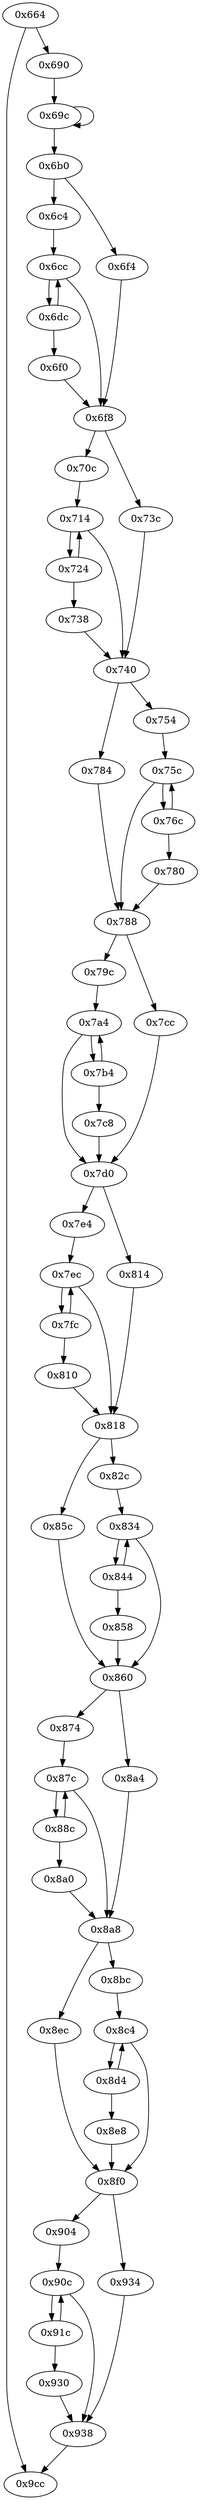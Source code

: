 digraph "" {
	"0x788"	 [opcode="[u'str', u'ldr', u'ldr', u'cmp', u'b']"];
	"0x79c"	 [opcode="[u'add', u'mov']"];
	"0x788" -> "0x79c";
	"0x7cc"	 [opcode="[u'add']"];
	"0x788" -> "0x7cc";
	"0x87c"	 [opcode="[u'sub', u'cmp', u'str', u'b']"];
	"0x88c"	 [opcode="[u'ldr', u'sub', u'mov', u'cmp', u'b']"];
	"0x87c" -> "0x88c";
	"0x8a8"	 [opcode="[u'str', u'ldr', u'ldr', u'cmp', u'b']"];
	"0x87c" -> "0x8a8";
	"0x9cc"	 [opcode="[u'ldr', u'ldr', u'ldr', u'ldr', u'sub', u'sub', u'pop']"];
	"0x7fc"	 [opcode="[u'ldr', u'sub', u'mov', u'cmp', u'b']"];
	"0x810"	 [opcode="[u'b']"];
	"0x7fc" -> "0x810";
	"0x7ec"	 [opcode="[u'sub', u'cmp', u'str', u'b']"];
	"0x7fc" -> "0x7ec";
	"0x8ec"	 [opcode="[u'add']"];
	"0x8f0"	 [opcode="[u'str', u'ldr', u'ldr', u'cmp', u'b']"];
	"0x8ec" -> "0x8f0";
	"0x780"	 [opcode="[u'b']"];
	"0x780" -> "0x788";
	"0x860"	 [opcode="[u'str', u'ldr', u'ldr', u'cmp', u'b']"];
	"0x874"	 [opcode="[u'add', u'mov']"];
	"0x860" -> "0x874";
	"0x8a4"	 [opcode="[u'add']"];
	"0x860" -> "0x8a4";
	"0x6dc"	 [opcode="[u'ldr', u'sub', u'mov', u'cmp', u'b']"];
	"0x6f0"	 [opcode="[u'b']"];
	"0x6dc" -> "0x6f0";
	"0x6cc"	 [opcode="[u'sub', u'cmp', u'str', u'b']"];
	"0x6dc" -> "0x6cc";
	"0x784"	 [opcode="[u'add']"];
	"0x784" -> "0x788";
	"0x6b0"	 [opcode="[u'ldr', u'ldr', u'add', u'cmp', u'b']"];
	"0x6c4"	 [opcode="[u'add', u'mov']"];
	"0x6b0" -> "0x6c4";
	"0x6f4"	 [opcode="[u'add']"];
	"0x6b0" -> "0x6f4";
	"0x7a4"	 [opcode="[u'sub', u'cmp', u'str', u'b']"];
	"0x7d0"	 [opcode="[u'str', u'ldr', u'ldr', u'cmp', u'b']"];
	"0x7a4" -> "0x7d0";
	"0x7b4"	 [opcode="[u'ldr', u'sub', u'mov', u'cmp', u'b']"];
	"0x7a4" -> "0x7b4";
	"0x7c8"	 [opcode="[u'b']"];
	"0x7c8" -> "0x7d0";
	"0x79c" -> "0x7a4";
	"0x8d4"	 [opcode="[u'ldr', u'sub', u'mov', u'cmp', u'b']"];
	"0x8e8"	 [opcode="[u'b']"];
	"0x8d4" -> "0x8e8";
	"0x8c4"	 [opcode="[u'sub', u'cmp', u'str', u'b']"];
	"0x8d4" -> "0x8c4";
	"0x69c"	 [opcode="[u'ldr', u'sub', u'ldrb', u'str', u'b']"];
	"0x69c" -> "0x6b0";
	"0x69c" -> "0x69c";
	"0x714"	 [opcode="[u'sub', u'cmp', u'str', u'b']"];
	"0x724"	 [opcode="[u'ldr', u'sub', u'mov', u'cmp', u'b']"];
	"0x714" -> "0x724";
	"0x740"	 [opcode="[u'str', u'ldr', u'ldr', u'cmp', u'b']"];
	"0x714" -> "0x740";
	"0x738"	 [opcode="[u'b']"];
	"0x738" -> "0x740";
	"0x904"	 [opcode="[u'add', u'mov']"];
	"0x90c"	 [opcode="[u'sub', u'cmp', u'str', u'b']"];
	"0x904" -> "0x90c";
	"0x7e4"	 [opcode="[u'add', u'mov']"];
	"0x7e4" -> "0x7ec";
	"0x6c4" -> "0x6cc";
	"0x8f0" -> "0x904";
	"0x934"	 [opcode="[u'add']"];
	"0x8f0" -> "0x934";
	"0x75c"	 [opcode="[u'sub', u'cmp', u'str', u'b']"];
	"0x75c" -> "0x788";
	"0x76c"	 [opcode="[u'ldr', u'sub', u'mov', u'cmp', u'b']"];
	"0x75c" -> "0x76c";
	"0x844"	 [opcode="[u'ldr', u'sub', u'mov', u'cmp', u'b']"];
	"0x858"	 [opcode="[u'b']"];
	"0x844" -> "0x858";
	"0x834"	 [opcode="[u'sub', u'cmp', u'str', u'b']"];
	"0x844" -> "0x834";
	"0x91c"	 [opcode="[u'ldr', u'sub', u'mov', u'cmp', u'b']"];
	"0x930"	 [opcode="[u'b']"];
	"0x91c" -> "0x930";
	"0x91c" -> "0x90c";
	"0x70c"	 [opcode="[u'add', u'mov']"];
	"0x70c" -> "0x714";
	"0x76c" -> "0x780";
	"0x76c" -> "0x75c";
	"0x754"	 [opcode="[u'add', u'mov']"];
	"0x754" -> "0x75c";
	"0x8bc"	 [opcode="[u'add', u'mov']"];
	"0x8bc" -> "0x8c4";
	"0x690"	 [opcode="[u'sub', u'add', u'add']"];
	"0x690" -> "0x69c";
	"0x7cc" -> "0x7d0";
	"0x814"	 [opcode="[u'add']"];
	"0x818"	 [opcode="[u'str', u'ldr', u'ldr', u'cmp', u'b']"];
	"0x814" -> "0x818";
	"0x88c" -> "0x87c";
	"0x8a0"	 [opcode="[u'b']"];
	"0x88c" -> "0x8a0";
	"0x6f8"	 [opcode="[u'str', u'ldr', u'ldr', u'cmp', u'b']"];
	"0x6f0" -> "0x6f8";
	"0x8e8" -> "0x8f0";
	"0x874" -> "0x87c";
	"0x6f4" -> "0x6f8";
	"0x8a0" -> "0x8a8";
	"0x7d0" -> "0x7e4";
	"0x7d0" -> "0x814";
	"0x8c4" -> "0x8d4";
	"0x8c4" -> "0x8f0";
	"0x6f8" -> "0x70c";
	"0x73c"	 [opcode="[u'add']"];
	"0x6f8" -> "0x73c";
	"0x7b4" -> "0x7a4";
	"0x7b4" -> "0x7c8";
	"0x8a8" -> "0x8ec";
	"0x8a8" -> "0x8bc";
	"0x664"	 [opcode="[u'push', u'add', u'sub', u'mov', u'ldr', u'cmp', u'ldr', u'ldr', u'str', u'mov', u'b']"];
	"0x664" -> "0x9cc";
	"0x664" -> "0x690";
	"0x8a4" -> "0x8a8";
	"0x938"	 [opcode="[u'ldr', u'str', u'add', u'bl', u'ldr', u'ldr', u'add', u'mov', u'bl', u'ldr', u'mov', u'bl', u'ldr', u'mov', u'bl', u'ldr', u'mov', \
u'bl', u'ldr', u'mov', u'bl', u'ldr', u'mov', u'bl', u'ldr', u'mov', u'bl', u'ldr', u'mov', u'bl', u'ldr', u'mov', u'bl', u'ldr', \
u'mov', u'bl', u'mov']"];
	"0x934" -> "0x938";
	"0x858" -> "0x860";
	"0x930" -> "0x938";
	"0x810" -> "0x818";
	"0x834" -> "0x860";
	"0x834" -> "0x844";
	"0x724" -> "0x714";
	"0x724" -> "0x738";
	"0x938" -> "0x9cc";
	"0x85c"	 [opcode="[u'add']"];
	"0x818" -> "0x85c";
	"0x82c"	 [opcode="[u'add', u'mov']"];
	"0x818" -> "0x82c";
	"0x85c" -> "0x860";
	"0x82c" -> "0x834";
	"0x740" -> "0x784";
	"0x740" -> "0x754";
	"0x73c" -> "0x740";
	"0x6cc" -> "0x6dc";
	"0x6cc" -> "0x6f8";
	"0x7ec" -> "0x7fc";
	"0x7ec" -> "0x818";
	"0x90c" -> "0x91c";
	"0x90c" -> "0x938";
}
